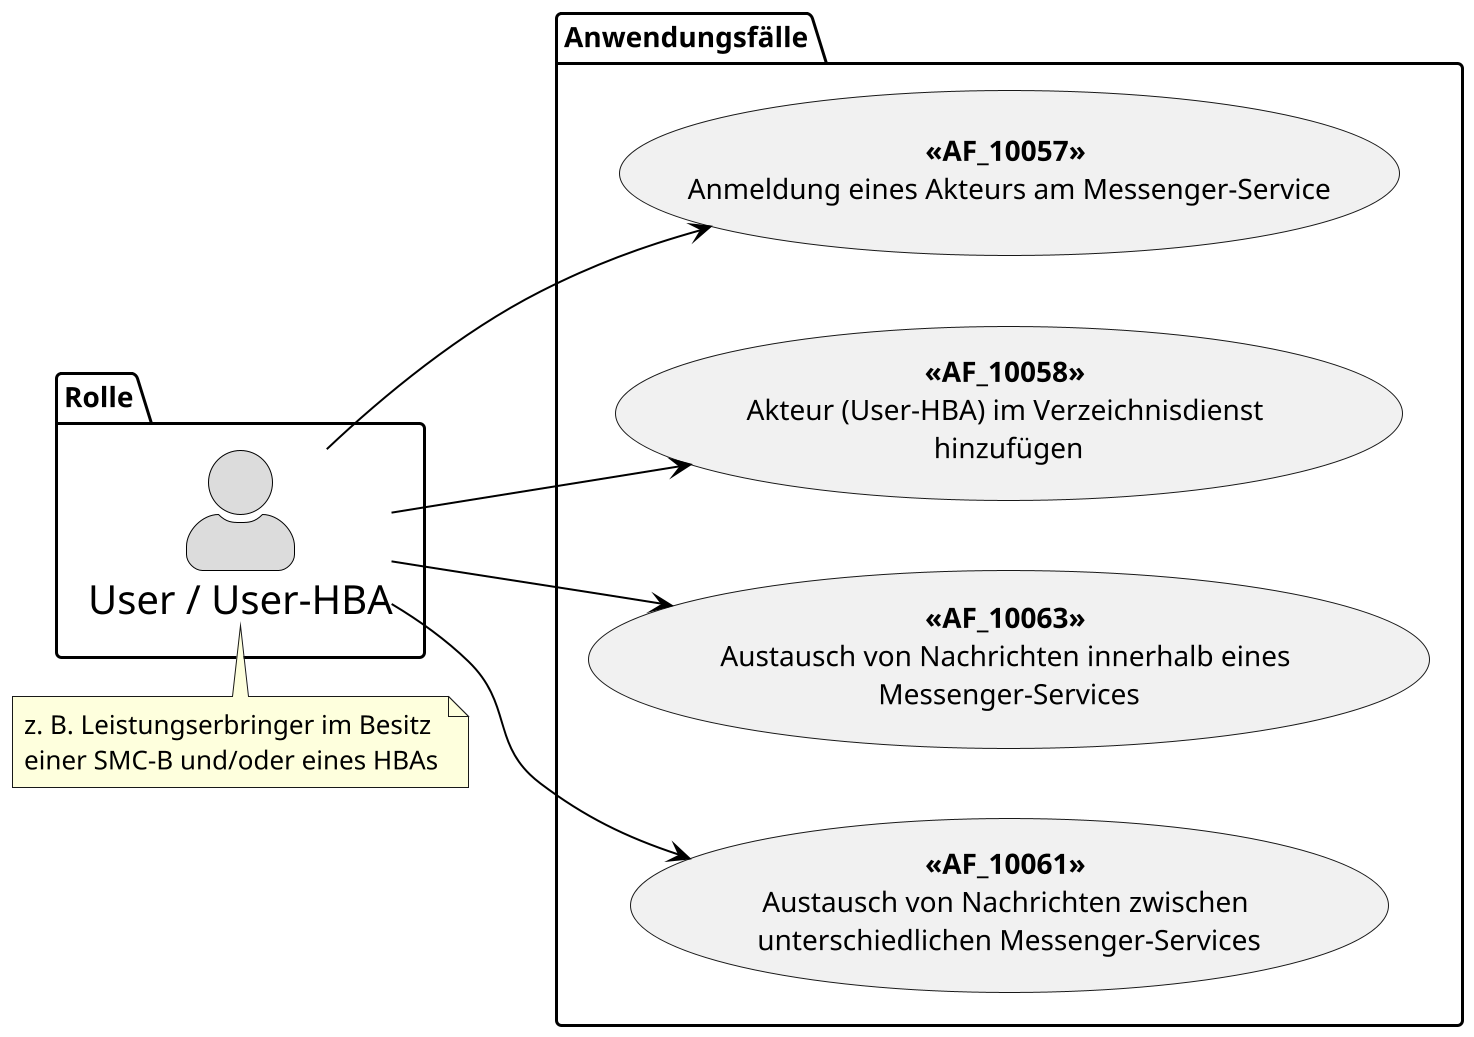 /' 
# TI-Messenger 1.1
# TI-Messenger-Dienst
# Use Case Diagram
# Name: User / User-HBA - Anwendungsfaelle
'/

@startuml
skinparam actorStyle awesome
left to right direction
scale 6/3

skinparam sequence {
ArrowColor black
ArrowFontSize 17
ActorBorderColor black
LifeLineBorderColor black
LifeLineBackgroundColor Gainsboro

ParticipantBorderColor Motivation
ParticipantBackgroundColor Motivation
ParticipantFontName Impact
ParticipantFontSize 20
ParticipantFontColor black
ParticipantBorderColor Black
ParticipantBackgroundColor MOTIVATION

ActorBackgroundColor Gainsboro
ActorFontColor black
ActorFontSize 20
ActorFontName Aapex
}

package Rolle {
actor "User / User-HBA" as uuh
}

package Anwendungsfälle {
usecase "**<<AF_10057>>** \nAnmeldung eines Akteurs am Messenger-Service" as UC1
usecase "**<<AF_10058>>** \nAkteur (User-HBA) im Verzeichnisdienst \nhinzufügen" as UC2
usecase "**<<AF_10063>>** \nAustausch von Nachrichten innerhalb eines \nMessenger-Services" as UC3
usecase "**<<AF_10061>>** \nAustausch von Nachrichten zwischen \nunterschiedlichen Messenger-Services" as UC4
}

uuh --> UC1
uuh --> UC2
uuh --> UC3
uuh --> UC4

note top of (uuh)
z. B. Leistungserbringer im Besitz 
einer SMC-B und/oder eines HBAs
end note

@enduml
